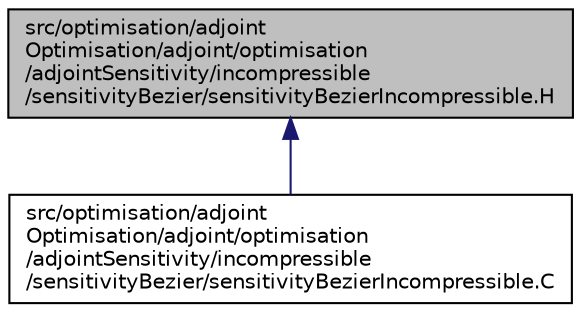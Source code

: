 digraph "src/optimisation/adjointOptimisation/adjoint/optimisation/adjointSensitivity/incompressible/sensitivityBezier/sensitivityBezierIncompressible.H"
{
  bgcolor="transparent";
  edge [fontname="Helvetica",fontsize="10",labelfontname="Helvetica",labelfontsize="10"];
  node [fontname="Helvetica",fontsize="10",shape=record];
  Node1 [label="src/optimisation/adjoint\lOptimisation/adjoint/optimisation\l/adjointSensitivity/incompressible\l/sensitivityBezier/sensitivityBezierIncompressible.H",height=0.2,width=0.4,color="black", fillcolor="grey75", style="filled" fontcolor="black"];
  Node1 -> Node2 [dir="back",color="midnightblue",fontsize="10",style="solid",fontname="Helvetica"];
  Node2 [label="src/optimisation/adjoint\lOptimisation/adjoint/optimisation\l/adjointSensitivity/incompressible\l/sensitivityBezier/sensitivityBezierIncompressible.C",height=0.2,width=0.4,color="black",URL="$sensitivityBezierIncompressible_8C.html"];
}
